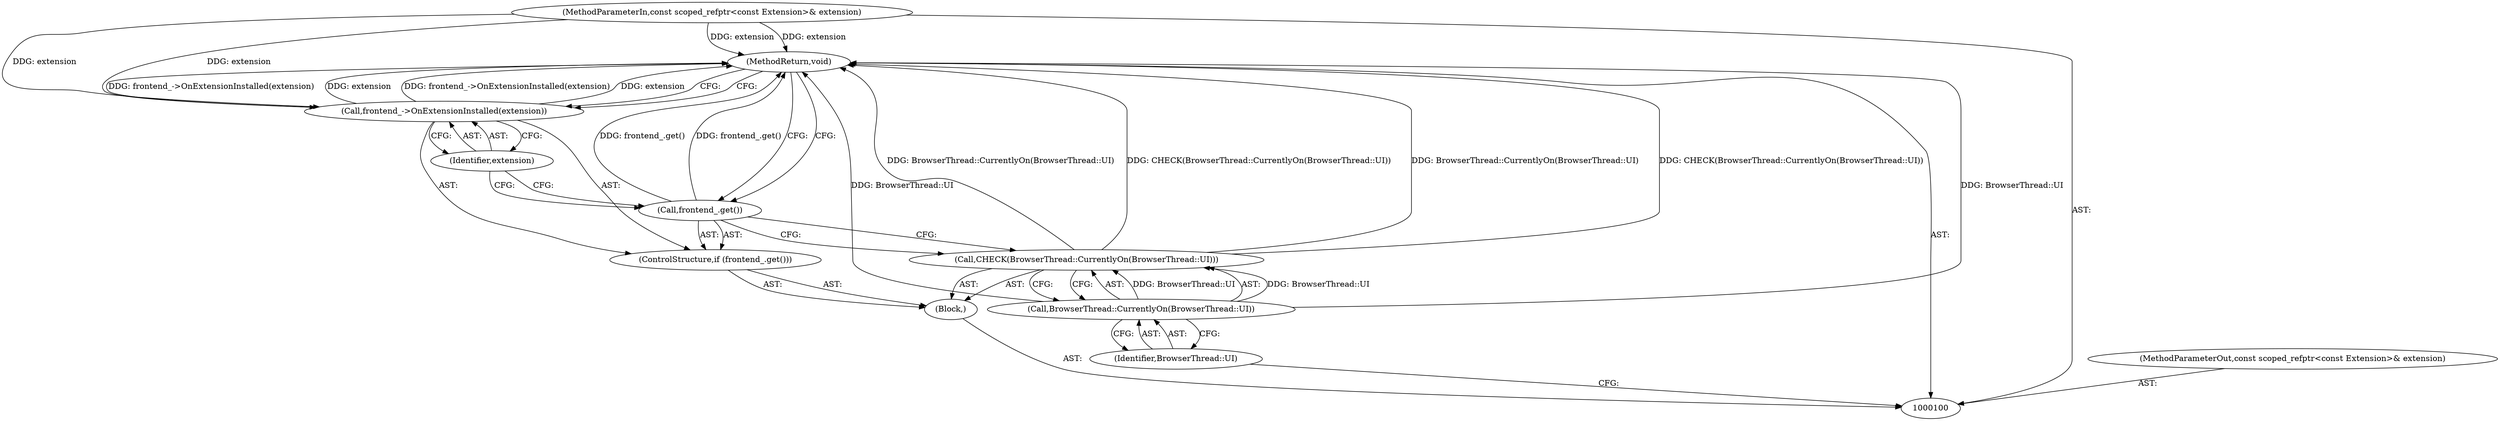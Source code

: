 digraph "1_Chrome_5fb88938e3210391f8c948f127fd96d9c2979119_0" {
"1000110" [label="(MethodReturn,void)"];
"1000101" [label="(MethodParameterIn,const scoped_refptr<const Extension>& extension)"];
"1000130" [label="(MethodParameterOut,const scoped_refptr<const Extension>& extension)"];
"1000102" [label="(Block,)"];
"1000103" [label="(Call,CHECK(BrowserThread::CurrentlyOn(BrowserThread::UI)))"];
"1000105" [label="(Identifier,BrowserThread::UI)"];
"1000104" [label="(Call,BrowserThread::CurrentlyOn(BrowserThread::UI))"];
"1000106" [label="(ControlStructure,if (frontend_.get()))"];
"1000107" [label="(Call,frontend_.get())"];
"1000109" [label="(Identifier,extension)"];
"1000108" [label="(Call,frontend_->OnExtensionInstalled(extension))"];
"1000110" -> "1000100"  [label="AST: "];
"1000110" -> "1000108"  [label="CFG: "];
"1000110" -> "1000107"  [label="CFG: "];
"1000108" -> "1000110"  [label="DDG: frontend_->OnExtensionInstalled(extension)"];
"1000108" -> "1000110"  [label="DDG: extension"];
"1000107" -> "1000110"  [label="DDG: frontend_.get()"];
"1000103" -> "1000110"  [label="DDG: BrowserThread::CurrentlyOn(BrowserThread::UI)"];
"1000103" -> "1000110"  [label="DDG: CHECK(BrowserThread::CurrentlyOn(BrowserThread::UI))"];
"1000104" -> "1000110"  [label="DDG: BrowserThread::UI"];
"1000101" -> "1000110"  [label="DDG: extension"];
"1000101" -> "1000100"  [label="AST: "];
"1000101" -> "1000110"  [label="DDG: extension"];
"1000101" -> "1000108"  [label="DDG: extension"];
"1000130" -> "1000100"  [label="AST: "];
"1000102" -> "1000100"  [label="AST: "];
"1000103" -> "1000102"  [label="AST: "];
"1000106" -> "1000102"  [label="AST: "];
"1000103" -> "1000102"  [label="AST: "];
"1000103" -> "1000104"  [label="CFG: "];
"1000104" -> "1000103"  [label="AST: "];
"1000107" -> "1000103"  [label="CFG: "];
"1000103" -> "1000110"  [label="DDG: BrowserThread::CurrentlyOn(BrowserThread::UI)"];
"1000103" -> "1000110"  [label="DDG: CHECK(BrowserThread::CurrentlyOn(BrowserThread::UI))"];
"1000104" -> "1000103"  [label="DDG: BrowserThread::UI"];
"1000105" -> "1000104"  [label="AST: "];
"1000105" -> "1000100"  [label="CFG: "];
"1000104" -> "1000105"  [label="CFG: "];
"1000104" -> "1000103"  [label="AST: "];
"1000104" -> "1000105"  [label="CFG: "];
"1000105" -> "1000104"  [label="AST: "];
"1000103" -> "1000104"  [label="CFG: "];
"1000104" -> "1000110"  [label="DDG: BrowserThread::UI"];
"1000104" -> "1000103"  [label="DDG: BrowserThread::UI"];
"1000106" -> "1000102"  [label="AST: "];
"1000107" -> "1000106"  [label="AST: "];
"1000108" -> "1000106"  [label="AST: "];
"1000107" -> "1000106"  [label="AST: "];
"1000107" -> "1000103"  [label="CFG: "];
"1000109" -> "1000107"  [label="CFG: "];
"1000110" -> "1000107"  [label="CFG: "];
"1000107" -> "1000110"  [label="DDG: frontend_.get()"];
"1000109" -> "1000108"  [label="AST: "];
"1000109" -> "1000107"  [label="CFG: "];
"1000108" -> "1000109"  [label="CFG: "];
"1000108" -> "1000106"  [label="AST: "];
"1000108" -> "1000109"  [label="CFG: "];
"1000109" -> "1000108"  [label="AST: "];
"1000110" -> "1000108"  [label="CFG: "];
"1000108" -> "1000110"  [label="DDG: frontend_->OnExtensionInstalled(extension)"];
"1000108" -> "1000110"  [label="DDG: extension"];
"1000101" -> "1000108"  [label="DDG: extension"];
}
